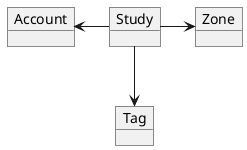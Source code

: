 @startuml

object Study
object Account
object Tag
object Zone

Account <-right- Study
Study -right-> Zone
Study -down-> Tag

@enduml
